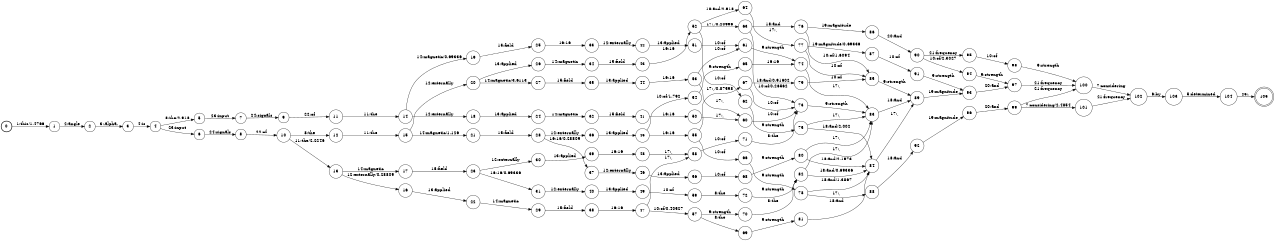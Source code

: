 digraph FST {
rankdir = LR;
size = "8.5,11";
label = "";
center = 1;
orientation = Portrait;
ranksep = "0.4";
nodesep = "0.25";
0 [label = "0", shape = circle, style = bold, fontsize = 14]
	0 -> 1 [label = "1:this/1.4766", fontsize = 14];
1 [label = "1", shape = circle, style = solid, fontsize = 14]
	1 -> 2 [label = "2:angle", fontsize = 14];
2 [label = "2", shape = circle, style = solid, fontsize = 14]
	2 -> 3 [label = "3:.alpha.", fontsize = 14];
3 [label = "3", shape = circle, style = solid, fontsize = 14]
	3 -> 4 [label = "4:is", fontsize = 14];
4 [label = "4", shape = circle, style = solid, fontsize = 14]
	4 -> 5 [label = "8:the/2.918", fontsize = 14];
	4 -> 6 [label = "23:input", fontsize = 14];
5 [label = "5", shape = circle, style = solid, fontsize = 14]
	5 -> 7 [label = "23:input", fontsize = 14];
6 [label = "6", shape = circle, style = solid, fontsize = 14]
	6 -> 8 [label = "24:signals", fontsize = 14];
7 [label = "7", shape = circle, style = solid, fontsize = 14]
	7 -> 9 [label = "24:signals", fontsize = 14];
8 [label = "8", shape = circle, style = solid, fontsize = 14]
	8 -> 10 [label = "22:of", fontsize = 14];
9 [label = "9", shape = circle, style = solid, fontsize = 14]
	9 -> 11 [label = "22:of", fontsize = 14];
10 [label = "10", shape = circle, style = solid, fontsize = 14]
	10 -> 12 [label = "8:the", fontsize = 14];
	10 -> 13 [label = "11:the/2.2246", fontsize = 14];
11 [label = "11", shape = circle, style = solid, fontsize = 14]
	11 -> 14 [label = "11:the", fontsize = 14];
12 [label = "12", shape = circle, style = solid, fontsize = 14]
	12 -> 15 [label = "11:the", fontsize = 14];
13 [label = "13", shape = circle, style = solid, fontsize = 14]
	13 -> 16 [label = "12:externally/0.28809", fontsize = 14];
	13 -> 17 [label = "14:magnetic", fontsize = 14];
14 [label = "14", shape = circle, style = solid, fontsize = 14]
	14 -> 18 [label = "12:externally", fontsize = 14];
	14 -> 19 [label = "14:magnetic/0.69336", fontsize = 14];
15 [label = "15", shape = circle, style = solid, fontsize = 14]
	15 -> 20 [label = "12:externally", fontsize = 14];
	15 -> 21 [label = "14:magnetic/1.126", fontsize = 14];
16 [label = "16", shape = circle, style = solid, fontsize = 14]
	16 -> 22 [label = "13:applied", fontsize = 14];
17 [label = "17", shape = circle, style = solid, fontsize = 14]
	17 -> 23 [label = "15:field", fontsize = 14];
18 [label = "18", shape = circle, style = solid, fontsize = 14]
	18 -> 24 [label = "13:applied", fontsize = 14];
19 [label = "19", shape = circle, style = solid, fontsize = 14]
	19 -> 25 [label = "15:field", fontsize = 14];
20 [label = "20", shape = circle, style = solid, fontsize = 14]
	20 -> 26 [label = "13:applied", fontsize = 14];
	20 -> 27 [label = "14:magnetic/3.6113", fontsize = 14];
21 [label = "21", shape = circle, style = solid, fontsize = 14]
	21 -> 28 [label = "15:field", fontsize = 14];
22 [label = "22", shape = circle, style = solid, fontsize = 14]
	22 -> 29 [label = "14:magnetic", fontsize = 14];
23 [label = "23", shape = circle, style = solid, fontsize = 14]
	23 -> 30 [label = "12:externally", fontsize = 14];
	23 -> 31 [label = "16:16/0.69336", fontsize = 14];
24 [label = "24", shape = circle, style = solid, fontsize = 14]
	24 -> 32 [label = "14:magnetic", fontsize = 14];
25 [label = "25", shape = circle, style = solid, fontsize = 14]
	25 -> 33 [label = "16:16", fontsize = 14];
26 [label = "26", shape = circle, style = solid, fontsize = 14]
	26 -> 34 [label = "14:magnetic", fontsize = 14];
27 [label = "27", shape = circle, style = solid, fontsize = 14]
	27 -> 35 [label = "15:field", fontsize = 14];
28 [label = "28", shape = circle, style = solid, fontsize = 14]
	28 -> 36 [label = "12:externally", fontsize = 14];
	28 -> 37 [label = "16:16/0.28809", fontsize = 14];
29 [label = "29", shape = circle, style = solid, fontsize = 14]
	29 -> 38 [label = "15:field", fontsize = 14];
30 [label = "30", shape = circle, style = solid, fontsize = 14]
	30 -> 39 [label = "13:applied", fontsize = 14];
31 [label = "31", shape = circle, style = solid, fontsize = 14]
	31 -> 40 [label = "12:externally", fontsize = 14];
32 [label = "32", shape = circle, style = solid, fontsize = 14]
	32 -> 41 [label = "15:field", fontsize = 14];
33 [label = "33", shape = circle, style = solid, fontsize = 14]
	33 -> 42 [label = "12:externally", fontsize = 14];
34 [label = "34", shape = circle, style = solid, fontsize = 14]
	34 -> 43 [label = "15:field", fontsize = 14];
35 [label = "35", shape = circle, style = solid, fontsize = 14]
	35 -> 44 [label = "13:applied", fontsize = 14];
36 [label = "36", shape = circle, style = solid, fontsize = 14]
	36 -> 45 [label = "13:applied", fontsize = 14];
37 [label = "37", shape = circle, style = solid, fontsize = 14]
	37 -> 46 [label = "12:externally", fontsize = 14];
38 [label = "38", shape = circle, style = solid, fontsize = 14]
	38 -> 47 [label = "16:16", fontsize = 14];
39 [label = "39", shape = circle, style = solid, fontsize = 14]
	39 -> 48 [label = "16:16", fontsize = 14];
40 [label = "40", shape = circle, style = solid, fontsize = 14]
	40 -> 49 [label = "13:applied", fontsize = 14];
41 [label = "41", shape = circle, style = solid, fontsize = 14]
	41 -> 50 [label = "16:16", fontsize = 14];
42 [label = "42", shape = circle, style = solid, fontsize = 14]
	42 -> 51 [label = "13:applied", fontsize = 14];
43 [label = "43", shape = circle, style = solid, fontsize = 14]
	43 -> 52 [label = "16:16", fontsize = 14];
44 [label = "44", shape = circle, style = solid, fontsize = 14]
	44 -> 53 [label = "16:16", fontsize = 14];
45 [label = "45", shape = circle, style = solid, fontsize = 14]
	45 -> 55 [label = "16:16", fontsize = 14];
	45 -> 54 [label = "10:of/1.792", fontsize = 14];
46 [label = "46", shape = circle, style = solid, fontsize = 14]
	46 -> 56 [label = "13:applied", fontsize = 14];
47 [label = "47", shape = circle, style = solid, fontsize = 14]
	47 -> 58 [label = "17:,", fontsize = 14];
	47 -> 57 [label = "10:of/0.40527", fontsize = 14];
48 [label = "48", shape = circle, style = solid, fontsize = 14]
	48 -> 58 [label = "17:,", fontsize = 14];
49 [label = "49", shape = circle, style = solid, fontsize = 14]
	49 -> 59 [label = "10:of", fontsize = 14];
50 [label = "50", shape = circle, style = solid, fontsize = 14]
	50 -> 60 [label = "17:,", fontsize = 14];
51 [label = "51", shape = circle, style = solid, fontsize = 14]
	51 -> 61 [label = "10:of", fontsize = 14];
52 [label = "52", shape = circle, style = solid, fontsize = 14]
	52 -> 63 [label = "17:,/0.20996", fontsize = 14];
	52 -> 64 [label = "18:and/2.918", fontsize = 14];
	52 -> 62 [label = "10:of", fontsize = 14];
53 [label = "53", shape = circle, style = solid, fontsize = 14]
	53 -> 60 [label = "17:,", fontsize = 14];
	53 -> 61 [label = "10:of", fontsize = 14];
54 [label = "54", shape = circle, style = solid, fontsize = 14]
	54 -> 65 [label = "9:strength", fontsize = 14];
55 [label = "55", shape = circle, style = solid, fontsize = 14]
	55 -> 67 [label = "17:,/0.87598", fontsize = 14];
	55 -> 66 [label = "10:of", fontsize = 14];
56 [label = "56", shape = circle, style = solid, fontsize = 14]
	56 -> 68 [label = "10:of", fontsize = 14];
57 [label = "57", shape = circle, style = solid, fontsize = 14]
	57 -> 69 [label = "8:the", fontsize = 14];
	57 -> 70 [label = "9:strength", fontsize = 14];
58 [label = "58", shape = circle, style = solid, fontsize = 14]
	58 -> 71 [label = "10:of", fontsize = 14];
59 [label = "59", shape = circle, style = solid, fontsize = 14]
	59 -> 72 [label = "8:the", fontsize = 14];
60 [label = "60", shape = circle, style = solid, fontsize = 14]
	60 -> 73 [label = "10:of", fontsize = 14];
61 [label = "61", shape = circle, style = solid, fontsize = 14]
	61 -> 74 [label = "9:strength", fontsize = 14];
62 [label = "62", shape = circle, style = solid, fontsize = 14]
	62 -> 75 [label = "9:strength", fontsize = 14];
63 [label = "63", shape = circle, style = solid, fontsize = 14]
	63 -> 76 [label = "18:and", fontsize = 14];
	63 -> 73 [label = "10:of/0.26562", fontsize = 14];
64 [label = "64", shape = circle, style = solid, fontsize = 14]
	64 -> 77 [label = "17:,", fontsize = 14];
65 [label = "65", shape = circle, style = solid, fontsize = 14]
	65 -> 74 [label = "16:16", fontsize = 14];
66 [label = "66", shape = circle, style = solid, fontsize = 14]
	66 -> 78 [label = "9:strength", fontsize = 14];
67 [label = "67", shape = circle, style = solid, fontsize = 14]
	67 -> 79 [label = "18:and/0.91602", fontsize = 14];
	67 -> 73 [label = "10:of", fontsize = 14];
68 [label = "68", shape = circle, style = solid, fontsize = 14]
	68 -> 80 [label = "9:strength", fontsize = 14];
69 [label = "69", shape = circle, style = solid, fontsize = 14]
	69 -> 81 [label = "9:strength", fontsize = 14];
70 [label = "70", shape = circle, style = solid, fontsize = 14]
	70 -> 82 [label = "8:the", fontsize = 14];
71 [label = "71", shape = circle, style = solid, fontsize = 14]
	71 -> 73 [label = "8:the", fontsize = 14];
72 [label = "72", shape = circle, style = solid, fontsize = 14]
	72 -> 82 [label = "9:strength", fontsize = 14];
73 [label = "73", shape = circle, style = solid, fontsize = 14]
	73 -> 83 [label = "9:strength", fontsize = 14];
74 [label = "74", shape = circle, style = solid, fontsize = 14]
	74 -> 83 [label = "17:,", fontsize = 14];
75 [label = "75", shape = circle, style = solid, fontsize = 14]
	75 -> 83 [label = "17:,", fontsize = 14];
	75 -> 84 [label = "18:and/2.002", fontsize = 14];
76 [label = "76", shape = circle, style = solid, fontsize = 14]
	76 -> 86 [label = "19:magnitude", fontsize = 14];
	76 -> 85 [label = "10:of/1.6094", fontsize = 14];
77 [label = "77", shape = circle, style = solid, fontsize = 14]
	77 -> 87 [label = "19:magnitude/0.69336", fontsize = 14];
	77 -> 85 [label = "10:of", fontsize = 14];
78 [label = "78", shape = circle, style = solid, fontsize = 14]
	78 -> 88 [label = "17:,", fontsize = 14];
	78 -> 84 [label = "18:and/1.3867", fontsize = 14];
79 [label = "79", shape = circle, style = solid, fontsize = 14]
	79 -> 85 [label = "10:of", fontsize = 14];
80 [label = "80", shape = circle, style = solid, fontsize = 14]
	80 -> 83 [label = "17:,", fontsize = 14];
	80 -> 84 [label = "18:and/2.1973", fontsize = 14];
81 [label = "81", shape = circle, style = solid, fontsize = 14]
	81 -> 84 [label = "18:and", fontsize = 14];
82 [label = "82", shape = circle, style = solid, fontsize = 14]
	82 -> 83 [label = "17:,", fontsize = 14];
	82 -> 84 [label = "18:and/0.69336", fontsize = 14];
83 [label = "83", shape = circle, style = solid, fontsize = 14]
	83 -> 89 [label = "18:and", fontsize = 14];
84 [label = "84", shape = circle, style = solid, fontsize = 14]
	84 -> 89 [label = "17:,", fontsize = 14];
85 [label = "85", shape = circle, style = solid, fontsize = 14]
	85 -> 89 [label = "9:strength", fontsize = 14];
86 [label = "86", shape = circle, style = solid, fontsize = 14]
	86 -> 90 [label = "20:and", fontsize = 14];
87 [label = "87", shape = circle, style = solid, fontsize = 14]
	87 -> 91 [label = "10:of", fontsize = 14];
88 [label = "88", shape = circle, style = solid, fontsize = 14]
	88 -> 92 [label = "18:and", fontsize = 14];
89 [label = "89", shape = circle, style = solid, fontsize = 14]
	89 -> 93 [label = "19:magnitude", fontsize = 14];
90 [label = "90", shape = circle, style = solid, fontsize = 14]
	90 -> 95 [label = "21:frequency", fontsize = 14];
	90 -> 94 [label = "10:of/2.3027", fontsize = 14];
91 [label = "91", shape = circle, style = solid, fontsize = 14]
	91 -> 93 [label = "9:strength", fontsize = 14];
92 [label = "92", shape = circle, style = solid, fontsize = 14]
	92 -> 96 [label = "19:magnitude", fontsize = 14];
93 [label = "93", shape = circle, style = solid, fontsize = 14]
	93 -> 97 [label = "20:and", fontsize = 14];
94 [label = "94", shape = circle, style = solid, fontsize = 14]
	94 -> 97 [label = "9:strength", fontsize = 14];
95 [label = "95", shape = circle, style = solid, fontsize = 14]
	95 -> 98 [label = "10:of", fontsize = 14];
96 [label = "96", shape = circle, style = solid, fontsize = 14]
	96 -> 99 [label = "20:and", fontsize = 14];
97 [label = "97", shape = circle, style = solid, fontsize = 14]
	97 -> 100 [label = "21:frequency", fontsize = 14];
98 [label = "98", shape = circle, style = solid, fontsize = 14]
	98 -> 100 [label = "9:strength", fontsize = 14];
99 [label = "99", shape = circle, style = solid, fontsize = 14]
	99 -> 101 [label = "7:considering/2.4854", fontsize = 14];
	99 -> 100 [label = "21:frequency", fontsize = 14];
100 [label = "100", shape = circle, style = solid, fontsize = 14]
	100 -> 102 [label = "7:considering", fontsize = 14];
101 [label = "101", shape = circle, style = solid, fontsize = 14]
	101 -> 102 [label = "21:frequency", fontsize = 14];
102 [label = "102", shape = circle, style = solid, fontsize = 14]
	102 -> 103 [label = "6:by", fontsize = 14];
103 [label = "103", shape = circle, style = solid, fontsize = 14]
	103 -> 104 [label = "5:determined", fontsize = 14];
104 [label = "104", shape = circle, style = solid, fontsize = 14]
	104 -> 105 [label = "25:.", fontsize = 14];
105 [label = "105", shape = doublecircle, style = solid, fontsize = 14]
}
